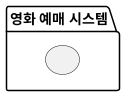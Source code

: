 @startuml

@startuml
left to right direction

package "영화 예매 시스템" {
    usecase " "
}
@enduml

@enduml